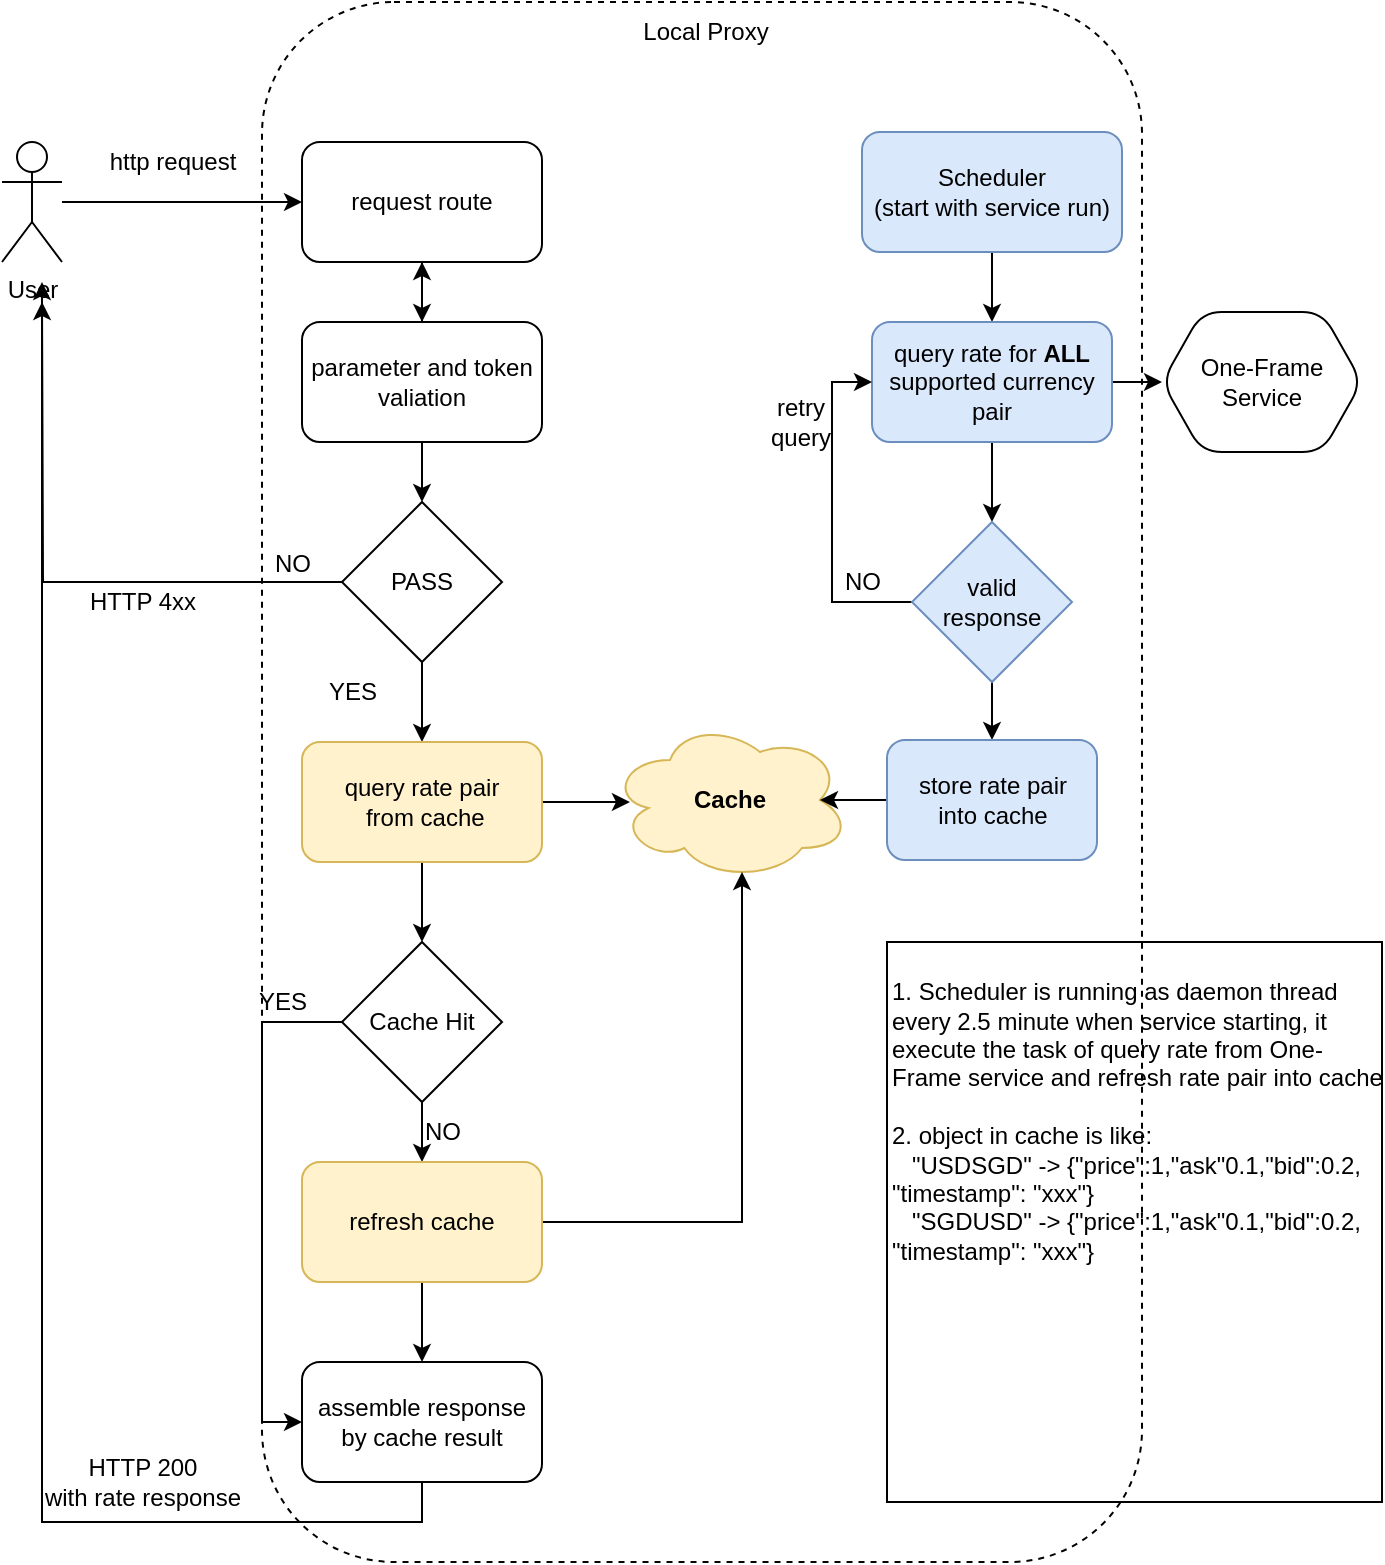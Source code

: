 <mxfile version="20.3.0" type="device"><diagram id="C44SlLos8hP_i6N-GcKj" name="Page-1"><mxGraphModel dx="1234" dy="852" grid="1" gridSize="10" guides="1" tooltips="1" connect="1" arrows="1" fold="1" page="1" pageScale="1" pageWidth="827" pageHeight="1169" math="0" shadow="0"><root><mxCell id="0"/><mxCell id="1" parent="0"/><mxCell id="wzCNr2iWQvhtBJXOsAFe-3" style="edgeStyle=orthogonalEdgeStyle;rounded=0;orthogonalLoop=1;jettySize=auto;html=1;" edge="1" parent="1" source="wzCNr2iWQvhtBJXOsAFe-1" target="wzCNr2iWQvhtBJXOsAFe-2"><mxGeometry relative="1" as="geometry"/></mxCell><mxCell id="wzCNr2iWQvhtBJXOsAFe-1" value="User" style="shape=umlActor;verticalLabelPosition=bottom;verticalAlign=top;html=1;outlineConnect=0;" vertex="1" parent="1"><mxGeometry x="50" y="180" width="30" height="60" as="geometry"/></mxCell><mxCell id="wzCNr2iWQvhtBJXOsAFe-6" value="" style="edgeStyle=orthogonalEdgeStyle;rounded=0;orthogonalLoop=1;jettySize=auto;html=1;" edge="1" parent="1" source="wzCNr2iWQvhtBJXOsAFe-2" target="wzCNr2iWQvhtBJXOsAFe-5"><mxGeometry relative="1" as="geometry"/></mxCell><mxCell id="wzCNr2iWQvhtBJXOsAFe-2" value="request route" style="rounded=1;whiteSpace=wrap;html=1;" vertex="1" parent="1"><mxGeometry x="200" y="180" width="120" height="60" as="geometry"/></mxCell><mxCell id="wzCNr2iWQvhtBJXOsAFe-4" value="http request" style="text;html=1;align=center;verticalAlign=middle;resizable=0;points=[];autosize=1;strokeColor=none;fillColor=none;" vertex="1" parent="1"><mxGeometry x="90" y="175" width="90" height="30" as="geometry"/></mxCell><mxCell id="wzCNr2iWQvhtBJXOsAFe-8" value="" style="edgeStyle=orthogonalEdgeStyle;rounded=0;orthogonalLoop=1;jettySize=auto;html=1;" edge="1" parent="1" source="wzCNr2iWQvhtBJXOsAFe-5" target="wzCNr2iWQvhtBJXOsAFe-7"><mxGeometry relative="1" as="geometry"/></mxCell><mxCell id="wzCNr2iWQvhtBJXOsAFe-49" value="" style="edgeStyle=orthogonalEdgeStyle;rounded=0;orthogonalLoop=1;jettySize=auto;html=1;" edge="1" parent="1" source="wzCNr2iWQvhtBJXOsAFe-5" target="wzCNr2iWQvhtBJXOsAFe-2"><mxGeometry relative="1" as="geometry"/></mxCell><mxCell id="wzCNr2iWQvhtBJXOsAFe-5" value="parameter and token valiation" style="whiteSpace=wrap;html=1;rounded=1;" vertex="1" parent="1"><mxGeometry x="200" y="270" width="120" height="60" as="geometry"/></mxCell><mxCell id="wzCNr2iWQvhtBJXOsAFe-9" style="edgeStyle=orthogonalEdgeStyle;rounded=0;orthogonalLoop=1;jettySize=auto;html=1;" edge="1" parent="1" source="wzCNr2iWQvhtBJXOsAFe-7"><mxGeometry relative="1" as="geometry"><mxPoint x="70" y="260" as="targetPoint"/></mxGeometry></mxCell><mxCell id="wzCNr2iWQvhtBJXOsAFe-29" style="edgeStyle=orthogonalEdgeStyle;rounded=0;orthogonalLoop=1;jettySize=auto;html=1;entryX=0.5;entryY=0;entryDx=0;entryDy=0;" edge="1" parent="1" source="wzCNr2iWQvhtBJXOsAFe-7" target="wzCNr2iWQvhtBJXOsAFe-28"><mxGeometry relative="1" as="geometry"/></mxCell><mxCell id="wzCNr2iWQvhtBJXOsAFe-7" value="PASS" style="rhombus;whiteSpace=wrap;html=1;" vertex="1" parent="1"><mxGeometry x="220" y="360" width="80" height="80" as="geometry"/></mxCell><mxCell id="wzCNr2iWQvhtBJXOsAFe-10" value="NO" style="text;html=1;align=center;verticalAlign=middle;resizable=0;points=[];autosize=1;strokeColor=none;fillColor=none;" vertex="1" parent="1"><mxGeometry x="175" y="376" width="40" height="30" as="geometry"/></mxCell><mxCell id="wzCNr2iWQvhtBJXOsAFe-11" value="HTTP 4xx" style="text;html=1;align=center;verticalAlign=middle;resizable=0;points=[];autosize=1;strokeColor=none;fillColor=none;" vertex="1" parent="1"><mxGeometry x="80" y="395" width="80" height="30" as="geometry"/></mxCell><mxCell id="wzCNr2iWQvhtBJXOsAFe-12" value="Cache" style="ellipse;shape=cloud;whiteSpace=wrap;html=1;fontStyle=1;fillColor=#fff2cc;strokeColor=#d6b656;" vertex="1" parent="1"><mxGeometry x="354" y="469" width="120" height="80" as="geometry"/></mxCell><mxCell id="wzCNr2iWQvhtBJXOsAFe-14" value="YES" style="text;html=1;align=center;verticalAlign=middle;resizable=0;points=[];autosize=1;strokeColor=none;fillColor=none;" vertex="1" parent="1"><mxGeometry x="200" y="440" width="50" height="30" as="geometry"/></mxCell><mxCell id="wzCNr2iWQvhtBJXOsAFe-33" value="" style="edgeStyle=orthogonalEdgeStyle;rounded=0;orthogonalLoop=1;jettySize=auto;html=1;" edge="1" parent="1" source="wzCNr2iWQvhtBJXOsAFe-18" target="wzCNr2iWQvhtBJXOsAFe-32"><mxGeometry relative="1" as="geometry"/></mxCell><mxCell id="wzCNr2iWQvhtBJXOsAFe-42" style="edgeStyle=orthogonalEdgeStyle;rounded=0;orthogonalLoop=1;jettySize=auto;html=1;entryX=0;entryY=0.5;entryDx=0;entryDy=0;" edge="1" parent="1" source="wzCNr2iWQvhtBJXOsAFe-18" target="wzCNr2iWQvhtBJXOsAFe-40"><mxGeometry relative="1" as="geometry"><Array as="points"><mxPoint x="180" y="620"/><mxPoint x="180" y="820"/></Array></mxGeometry></mxCell><mxCell id="wzCNr2iWQvhtBJXOsAFe-18" value="Cache Hit" style="rhombus;whiteSpace=wrap;html=1;" vertex="1" parent="1"><mxGeometry x="220" y="580" width="80" height="80" as="geometry"/></mxCell><mxCell id="wzCNr2iWQvhtBJXOsAFe-30" style="edgeStyle=orthogonalEdgeStyle;rounded=0;orthogonalLoop=1;jettySize=auto;html=1;entryX=0.083;entryY=0.513;entryDx=0;entryDy=0;entryPerimeter=0;" edge="1" parent="1" source="wzCNr2iWQvhtBJXOsAFe-28" target="wzCNr2iWQvhtBJXOsAFe-12"><mxGeometry relative="1" as="geometry"/></mxCell><mxCell id="wzCNr2iWQvhtBJXOsAFe-31" style="edgeStyle=orthogonalEdgeStyle;rounded=0;orthogonalLoop=1;jettySize=auto;html=1;entryX=0.5;entryY=0;entryDx=0;entryDy=0;" edge="1" parent="1" source="wzCNr2iWQvhtBJXOsAFe-28" target="wzCNr2iWQvhtBJXOsAFe-18"><mxGeometry relative="1" as="geometry"/></mxCell><mxCell id="wzCNr2iWQvhtBJXOsAFe-28" value="query rate pair&lt;br&gt;&amp;nbsp;from cache" style="rounded=1;whiteSpace=wrap;html=1;fillColor=#fff2cc;strokeColor=#d6b656;" vertex="1" parent="1"><mxGeometry x="200" y="480" width="120" height="60" as="geometry"/></mxCell><mxCell id="wzCNr2iWQvhtBJXOsAFe-34" style="edgeStyle=orthogonalEdgeStyle;rounded=0;orthogonalLoop=1;jettySize=auto;html=1;entryX=0.55;entryY=0.95;entryDx=0;entryDy=0;entryPerimeter=0;" edge="1" parent="1" source="wzCNr2iWQvhtBJXOsAFe-32" target="wzCNr2iWQvhtBJXOsAFe-12"><mxGeometry relative="1" as="geometry"/></mxCell><mxCell id="wzCNr2iWQvhtBJXOsAFe-41" style="edgeStyle=orthogonalEdgeStyle;rounded=0;orthogonalLoop=1;jettySize=auto;html=1;" edge="1" parent="1" source="wzCNr2iWQvhtBJXOsAFe-32" target="wzCNr2iWQvhtBJXOsAFe-40"><mxGeometry relative="1" as="geometry"/></mxCell><mxCell id="wzCNr2iWQvhtBJXOsAFe-32" value="refresh cache" style="rounded=1;whiteSpace=wrap;html=1;fillColor=#fff2cc;strokeColor=#d6b656;" vertex="1" parent="1"><mxGeometry x="200" y="690" width="120" height="60" as="geometry"/></mxCell><mxCell id="wzCNr2iWQvhtBJXOsAFe-35" value="NO" style="text;html=1;align=center;verticalAlign=middle;resizable=0;points=[];autosize=1;strokeColor=none;fillColor=none;" vertex="1" parent="1"><mxGeometry x="250" y="660" width="40" height="30" as="geometry"/></mxCell><mxCell id="wzCNr2iWQvhtBJXOsAFe-44" style="edgeStyle=orthogonalEdgeStyle;rounded=0;orthogonalLoop=1;jettySize=auto;html=1;" edge="1" parent="1" source="wzCNr2iWQvhtBJXOsAFe-40"><mxGeometry relative="1" as="geometry"><mxPoint x="70" y="250" as="targetPoint"/><Array as="points"><mxPoint x="260" y="870"/><mxPoint x="70" y="870"/></Array></mxGeometry></mxCell><mxCell id="wzCNr2iWQvhtBJXOsAFe-40" value="assemble response by cache result" style="rounded=1;whiteSpace=wrap;html=1;" vertex="1" parent="1"><mxGeometry x="200" y="790" width="120" height="60" as="geometry"/></mxCell><mxCell id="wzCNr2iWQvhtBJXOsAFe-43" value="YES" style="text;html=1;align=center;verticalAlign=middle;resizable=0;points=[];autosize=1;strokeColor=none;fillColor=none;" vertex="1" parent="1"><mxGeometry x="165" y="595" width="50" height="30" as="geometry"/></mxCell><mxCell id="wzCNr2iWQvhtBJXOsAFe-45" value="HTTP 200 &lt;br&gt;with rate response" style="text;html=1;align=center;verticalAlign=middle;resizable=0;points=[];autosize=1;strokeColor=none;fillColor=none;" vertex="1" parent="1"><mxGeometry x="60" y="830" width="120" height="40" as="geometry"/></mxCell><mxCell id="wzCNr2iWQvhtBJXOsAFe-52" value="" style="edgeStyle=orthogonalEdgeStyle;rounded=0;orthogonalLoop=1;jettySize=auto;html=1;" edge="1" parent="1" source="wzCNr2iWQvhtBJXOsAFe-46" target="wzCNr2iWQvhtBJXOsAFe-51"><mxGeometry relative="1" as="geometry"/></mxCell><mxCell id="wzCNr2iWQvhtBJXOsAFe-46" value="Scheduler&lt;br&gt;(start with service run)" style="rounded=1;whiteSpace=wrap;html=1;fillColor=#dae8fc;strokeColor=#6c8ebf;" vertex="1" parent="1"><mxGeometry x="480" y="175" width="130" height="60" as="geometry"/></mxCell><mxCell id="wzCNr2iWQvhtBJXOsAFe-54" value="" style="edgeStyle=orthogonalEdgeStyle;rounded=0;orthogonalLoop=1;jettySize=auto;html=1;" edge="1" parent="1" source="wzCNr2iWQvhtBJXOsAFe-51" target="wzCNr2iWQvhtBJXOsAFe-53"><mxGeometry relative="1" as="geometry"/></mxCell><mxCell id="wzCNr2iWQvhtBJXOsAFe-56" value="" style="edgeStyle=orthogonalEdgeStyle;rounded=0;orthogonalLoop=1;jettySize=auto;html=1;entryX=0.5;entryY=0;entryDx=0;entryDy=0;" edge="1" parent="1" source="wzCNr2iWQvhtBJXOsAFe-51" target="wzCNr2iWQvhtBJXOsAFe-57"><mxGeometry relative="1" as="geometry"><mxPoint x="545" y="360" as="targetPoint"/></mxGeometry></mxCell><mxCell id="wzCNr2iWQvhtBJXOsAFe-51" value="query rate for &lt;b&gt;ALL&lt;/b&gt; supported currency pair" style="whiteSpace=wrap;html=1;rounded=1;fillColor=#dae8fc;strokeColor=#6c8ebf;" vertex="1" parent="1"><mxGeometry x="485" y="270" width="120" height="60" as="geometry"/></mxCell><mxCell id="wzCNr2iWQvhtBJXOsAFe-53" value="One-Frame&lt;br&gt;Service" style="shape=hexagon;perimeter=hexagonPerimeter2;whiteSpace=wrap;html=1;fixedSize=1;rounded=1;" vertex="1" parent="1"><mxGeometry x="630" y="265" width="100" height="70" as="geometry"/></mxCell><mxCell id="wzCNr2iWQvhtBJXOsAFe-58" style="edgeStyle=orthogonalEdgeStyle;rounded=0;orthogonalLoop=1;jettySize=auto;html=1;entryX=0;entryY=0.5;entryDx=0;entryDy=0;" edge="1" parent="1" source="wzCNr2iWQvhtBJXOsAFe-57" target="wzCNr2iWQvhtBJXOsAFe-51"><mxGeometry relative="1" as="geometry"><Array as="points"><mxPoint x="465" y="410"/><mxPoint x="465" y="300"/></Array></mxGeometry></mxCell><mxCell id="wzCNr2iWQvhtBJXOsAFe-63" value="" style="edgeStyle=orthogonalEdgeStyle;rounded=0;orthogonalLoop=1;jettySize=auto;html=1;" edge="1" parent="1" source="wzCNr2iWQvhtBJXOsAFe-57" target="wzCNr2iWQvhtBJXOsAFe-62"><mxGeometry relative="1" as="geometry"/></mxCell><mxCell id="wzCNr2iWQvhtBJXOsAFe-57" value="valid &lt;br&gt;response" style="rhombus;whiteSpace=wrap;html=1;fillColor=#dae8fc;strokeColor=#6c8ebf;" vertex="1" parent="1"><mxGeometry x="505" y="370" width="80" height="80" as="geometry"/></mxCell><mxCell id="wzCNr2iWQvhtBJXOsAFe-59" value="NO" style="text;html=1;align=center;verticalAlign=middle;resizable=0;points=[];autosize=1;strokeColor=none;fillColor=none;" vertex="1" parent="1"><mxGeometry x="460" y="385" width="40" height="30" as="geometry"/></mxCell><mxCell id="wzCNr2iWQvhtBJXOsAFe-61" value="retry &lt;br&gt;query" style="text;html=1;align=center;verticalAlign=middle;resizable=0;points=[];autosize=1;strokeColor=none;fillColor=none;" vertex="1" parent="1"><mxGeometry x="424" y="300" width="50" height="40" as="geometry"/></mxCell><mxCell id="wzCNr2iWQvhtBJXOsAFe-64" style="edgeStyle=orthogonalEdgeStyle;rounded=0;orthogonalLoop=1;jettySize=auto;html=1;entryX=0.875;entryY=0.5;entryDx=0;entryDy=0;entryPerimeter=0;" edge="1" parent="1" source="wzCNr2iWQvhtBJXOsAFe-62" target="wzCNr2iWQvhtBJXOsAFe-12"><mxGeometry relative="1" as="geometry"/></mxCell><mxCell id="wzCNr2iWQvhtBJXOsAFe-62" value="store rate pair &lt;br&gt;into cache" style="rounded=1;whiteSpace=wrap;html=1;fillColor=#dae8fc;strokeColor=#6c8ebf;" vertex="1" parent="1"><mxGeometry x="492.5" y="479" width="105" height="60" as="geometry"/></mxCell><mxCell id="wzCNr2iWQvhtBJXOsAFe-67" value="1. Scheduler is running as daemon thread every 2.5 minute when service starting, it execute the task of query rate from One-Frame service and refresh rate pair into cache&lt;br&gt;&lt;br&gt;2. object in cache is like:&lt;br&gt;&amp;nbsp; &amp;nbsp;&quot;USDSGD&quot; -&amp;gt; {&quot;price&quot;:1,&quot;ask&quot;0.1,&quot;bid&quot;:0.2, &quot;timestamp&quot;: &quot;xxx&quot;}&lt;br&gt;&amp;nbsp; &amp;nbsp;&quot;SGDUSD&quot; -&amp;gt; {&quot;price&quot;:1,&quot;ask&quot;0.1,&quot;bid&quot;:0.2, &quot;timestamp&quot;: &quot;xxx&quot;}&lt;br&gt;&lt;br&gt;&lt;br&gt;&lt;br&gt;&lt;br&gt;&lt;br&gt;&lt;br&gt;&lt;br&gt;" style="rounded=0;whiteSpace=wrap;html=1;align=left;" vertex="1" parent="1"><mxGeometry x="492.5" y="580" width="247.5" height="280" as="geometry"/></mxCell><mxCell id="wzCNr2iWQvhtBJXOsAFe-68" value="" style="rounded=1;whiteSpace=wrap;html=1;fillColor=none;dashed=1;" vertex="1" parent="1"><mxGeometry x="180" y="110" width="440" height="780" as="geometry"/></mxCell><mxCell id="wzCNr2iWQvhtBJXOsAFe-69" value="Local Proxy" style="text;html=1;strokeColor=none;fillColor=none;align=center;verticalAlign=middle;whiteSpace=wrap;rounded=0;dashed=1;" vertex="1" parent="1"><mxGeometry x="364" y="110" width="76" height="30" as="geometry"/></mxCell></root></mxGraphModel></diagram></mxfile>